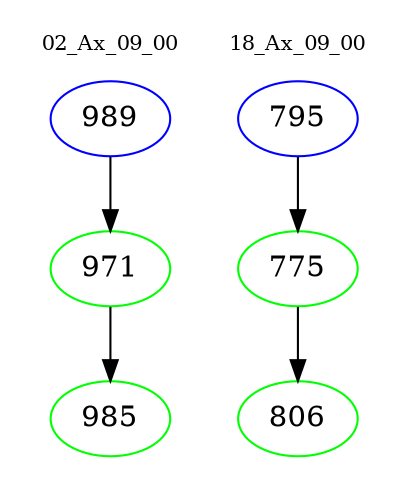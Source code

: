 digraph{
subgraph cluster_0 {
color = white
label = "02_Ax_09_00";
fontsize=10;
T0_989 [label="989", color="blue"]
T0_989 -> T0_971 [color="black"]
T0_971 [label="971", color="green"]
T0_971 -> T0_985 [color="black"]
T0_985 [label="985", color="green"]
}
subgraph cluster_1 {
color = white
label = "18_Ax_09_00";
fontsize=10;
T1_795 [label="795", color="blue"]
T1_795 -> T1_775 [color="black"]
T1_775 [label="775", color="green"]
T1_775 -> T1_806 [color="black"]
T1_806 [label="806", color="green"]
}
}
